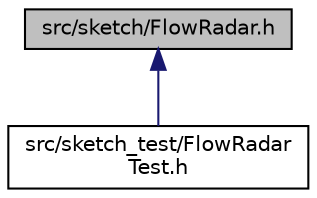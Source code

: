 digraph "src/sketch/FlowRadar.h"
{
 // LATEX_PDF_SIZE
  edge [fontname="Helvetica",fontsize="10",labelfontname="Helvetica",labelfontsize="10"];
  node [fontname="Helvetica",fontsize="10",shape=record];
  Node1 [label="src/sketch/FlowRadar.h",height=0.2,width=0.4,color="black", fillcolor="grey75", style="filled", fontcolor="black",tooltip=" "];
  Node1 -> Node2 [dir="back",color="midnightblue",fontsize="10",style="solid",fontname="Helvetica"];
  Node2 [label="src/sketch_test/FlowRadar\lTest.h",height=0.2,width=0.4,color="black", fillcolor="white", style="filled",URL="$_flow_radar_test_8h.html",tooltip="Test Flow Radar."];
}
